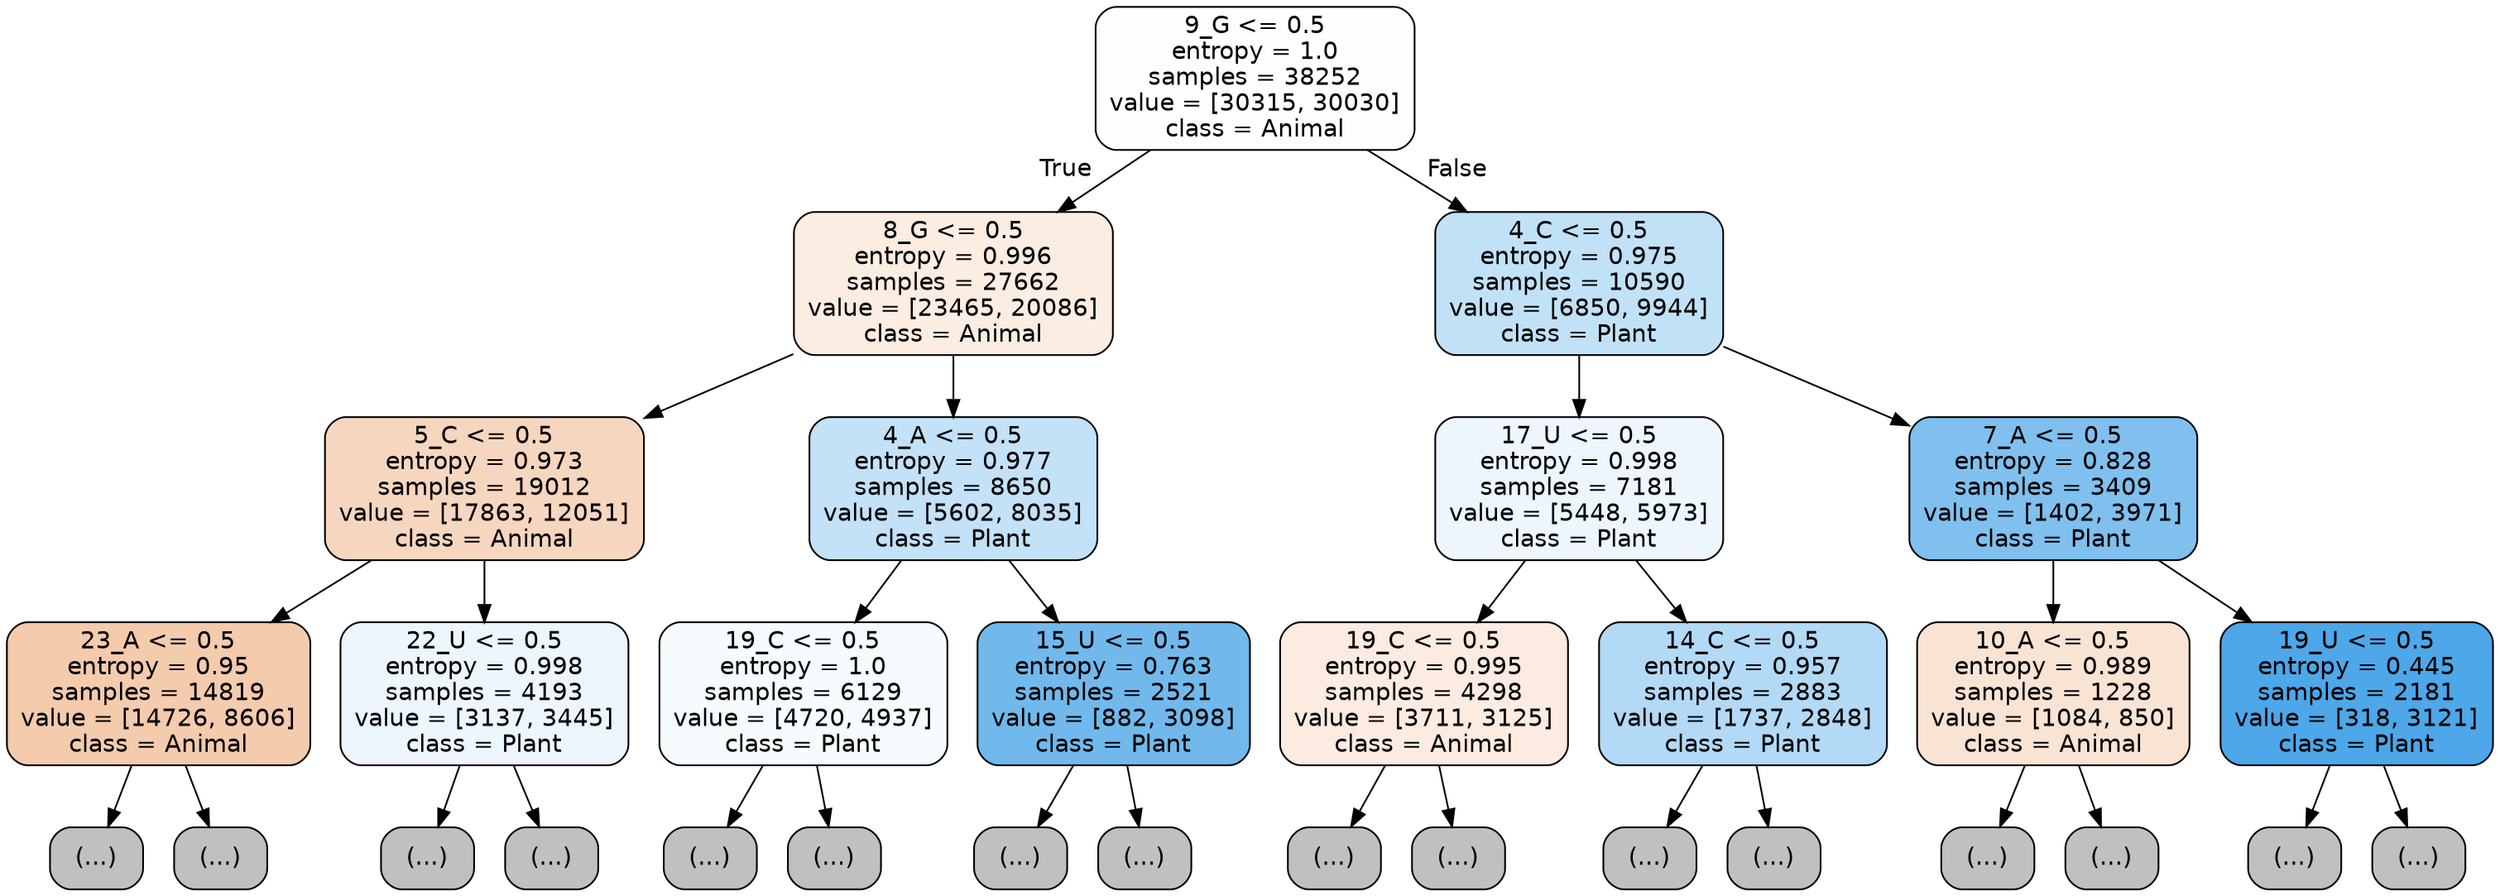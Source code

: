 digraph Tree {
node [shape=box, style="filled, rounded", color="black", fontname="helvetica"] ;
edge [fontname="helvetica"] ;
0 [label="9_G <= 0.5\nentropy = 1.0\nsamples = 38252\nvalue = [30315, 30030]\nclass = Animal", fillcolor="#fffefd"] ;
1 [label="8_G <= 0.5\nentropy = 0.996\nsamples = 27662\nvalue = [23465, 20086]\nclass = Animal", fillcolor="#fbede2"] ;
0 -> 1 [labeldistance=2.5, labelangle=45, headlabel="True"] ;
2 [label="5_C <= 0.5\nentropy = 0.973\nsamples = 19012\nvalue = [17863, 12051]\nclass = Animal", fillcolor="#f7d6bf"] ;
1 -> 2 ;
3 [label="23_A <= 0.5\nentropy = 0.95\nsamples = 14819\nvalue = [14726, 8606]\nclass = Animal", fillcolor="#f4cbad"] ;
2 -> 3 ;
4 [label="(...)", fillcolor="#C0C0C0"] ;
3 -> 4 ;
6993 [label="(...)", fillcolor="#C0C0C0"] ;
3 -> 6993 ;
7320 [label="22_U <= 0.5\nentropy = 0.998\nsamples = 4193\nvalue = [3137, 3445]\nclass = Plant", fillcolor="#edf6fd"] ;
2 -> 7320 ;
7321 [label="(...)", fillcolor="#C0C0C0"] ;
7320 -> 7321 ;
9048 [label="(...)", fillcolor="#C0C0C0"] ;
7320 -> 9048 ;
9293 [label="4_A <= 0.5\nentropy = 0.977\nsamples = 8650\nvalue = [5602, 8035]\nclass = Plant", fillcolor="#c3e1f7"] ;
1 -> 9293 ;
9294 [label="19_C <= 0.5\nentropy = 1.0\nsamples = 6129\nvalue = [4720, 4937]\nclass = Plant", fillcolor="#f6fbfe"] ;
9293 -> 9294 ;
9295 [label="(...)", fillcolor="#C0C0C0"] ;
9294 -> 9295 ;
11342 [label="(...)", fillcolor="#C0C0C0"] ;
9294 -> 11342 ;
11973 [label="15_U <= 0.5\nentropy = 0.763\nsamples = 2521\nvalue = [882, 3098]\nclass = Plant", fillcolor="#71b9ec"] ;
9293 -> 11973 ;
11974 [label="(...)", fillcolor="#C0C0C0"] ;
11973 -> 11974 ;
12501 [label="(...)", fillcolor="#C0C0C0"] ;
11973 -> 12501 ;
12692 [label="4_C <= 0.5\nentropy = 0.975\nsamples = 10590\nvalue = [6850, 9944]\nclass = Plant", fillcolor="#c1e1f7"] ;
0 -> 12692 [labeldistance=2.5, labelangle=-45, headlabel="False"] ;
12693 [label="17_U <= 0.5\nentropy = 0.998\nsamples = 7181\nvalue = [5448, 5973]\nclass = Plant", fillcolor="#eef6fd"] ;
12692 -> 12693 ;
12694 [label="19_C <= 0.5\nentropy = 0.995\nsamples = 4298\nvalue = [3711, 3125]\nclass = Animal", fillcolor="#fbebe0"] ;
12693 -> 12694 ;
12695 [label="(...)", fillcolor="#C0C0C0"] ;
12694 -> 12695 ;
14640 [label="(...)", fillcolor="#C0C0C0"] ;
12694 -> 14640 ;
15207 [label="14_C <= 0.5\nentropy = 0.957\nsamples = 2883\nvalue = [1737, 2848]\nclass = Plant", fillcolor="#b2d9f5"] ;
12693 -> 15207 ;
15208 [label="(...)", fillcolor="#C0C0C0"] ;
15207 -> 15208 ;
15917 [label="(...)", fillcolor="#C0C0C0"] ;
15207 -> 15917 ;
16128 [label="7_A <= 0.5\nentropy = 0.828\nsamples = 3409\nvalue = [1402, 3971]\nclass = Plant", fillcolor="#7fc0ee"] ;
12692 -> 16128 ;
16129 [label="10_A <= 0.5\nentropy = 0.989\nsamples = 1228\nvalue = [1084, 850]\nclass = Animal", fillcolor="#f9e4d4"] ;
16128 -> 16129 ;
16130 [label="(...)", fillcolor="#C0C0C0"] ;
16129 -> 16130 ;
16567 [label="(...)", fillcolor="#C0C0C0"] ;
16129 -> 16567 ;
16782 [label="19_U <= 0.5\nentropy = 0.445\nsamples = 2181\nvalue = [318, 3121]\nclass = Plant", fillcolor="#4da7e8"] ;
16128 -> 16782 ;
16783 [label="(...)", fillcolor="#C0C0C0"] ;
16782 -> 16783 ;
16998 [label="(...)", fillcolor="#C0C0C0"] ;
16782 -> 16998 ;
}